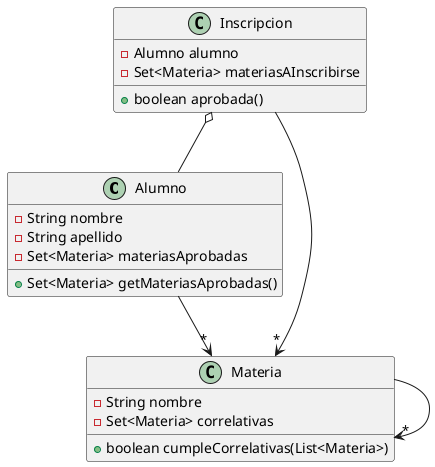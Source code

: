 @startuml
'https://plantuml.com/class-diagram

class Alumno {
    -String nombre
    -String apellido
    -Set<Materia> materiasAprobadas
    +Set<Materia> getMateriasAprobadas()
}

class Inscripcion {
    -Alumno alumno
    -Set<Materia> materiasAInscribirse
    +boolean aprobada()
}

class Materia {
    -String nombre
    -Set<Materia> correlativas
    +boolean cumpleCorrelativas(List<Materia>)
}

Alumno --> "*" Materia
Materia --> "*" Materia
Inscripcion o-- Alumno
Inscripcion --> "*" Materia

@enduml